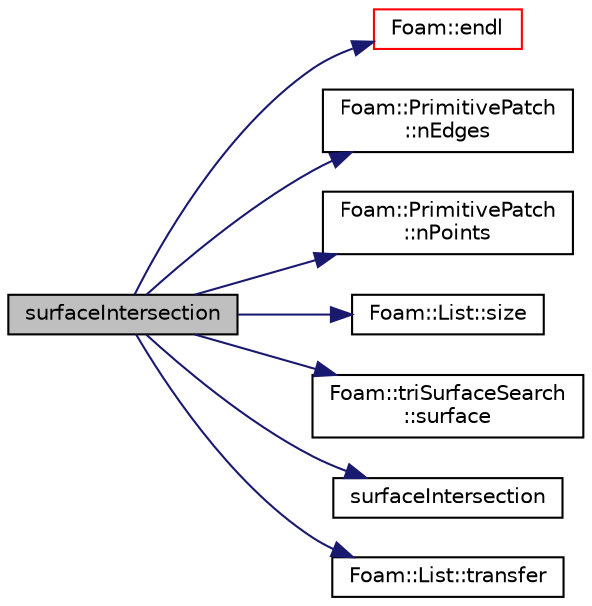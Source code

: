 digraph "surfaceIntersection"
{
  bgcolor="transparent";
  edge [fontname="Helvetica",fontsize="10",labelfontname="Helvetica",labelfontsize="10"];
  node [fontname="Helvetica",fontsize="10",shape=record];
  rankdir="LR";
  Node312 [label="surfaceIntersection",height=0.2,width=0.4,color="black", fillcolor="grey75", style="filled", fontcolor="black"];
  Node312 -> Node313 [color="midnightblue",fontsize="10",style="solid",fontname="Helvetica"];
  Node313 [label="Foam::endl",height=0.2,width=0.4,color="red",URL="$a21851.html#a2db8fe02a0d3909e9351bb4275b23ce4",tooltip="Add newline and flush stream. "];
  Node312 -> Node315 [color="midnightblue",fontsize="10",style="solid",fontname="Helvetica"];
  Node315 [label="Foam::PrimitivePatch\l::nEdges",height=0.2,width=0.4,color="black",URL="$a28693.html#a086513bcff1a3f1684e1a3879dd90deb",tooltip="Return number of edges in patch. "];
  Node312 -> Node316 [color="midnightblue",fontsize="10",style="solid",fontname="Helvetica"];
  Node316 [label="Foam::PrimitivePatch\l::nPoints",height=0.2,width=0.4,color="black",URL="$a28693.html#a1c886a784a597459dbf2d9470798e9dd",tooltip="Return number of points supporting patch faces. "];
  Node312 -> Node317 [color="midnightblue",fontsize="10",style="solid",fontname="Helvetica"];
  Node317 [label="Foam::List::size",height=0.2,width=0.4,color="black",URL="$a26833.html#a8a5f6fa29bd4b500caf186f60245b384",tooltip="Override size to be inconsistent with allocated storage. "];
  Node312 -> Node318 [color="midnightblue",fontsize="10",style="solid",fontname="Helvetica"];
  Node318 [label="Foam::triSurfaceSearch\l::surface",height=0.2,width=0.4,color="black",URL="$a26665.html#abf28bf4987657fadcee184f52c42c24d",tooltip="Return reference to the surface. "];
  Node312 -> Node319 [color="midnightblue",fontsize="10",style="solid",fontname="Helvetica"];
  Node319 [label="surfaceIntersection",height=0.2,width=0.4,color="black",URL="$a26637.html#a919ff4334a01c473376603c7ba7b0258",tooltip="Construct null. "];
  Node312 -> Node320 [color="midnightblue",fontsize="10",style="solid",fontname="Helvetica"];
  Node320 [label="Foam::List::transfer",height=0.2,width=0.4,color="black",URL="$a26833.html#a25ad1d2084d16b234b0cf91c07e832c0",tooltip="Transfer the contents of the argument List into this list. "];
}
